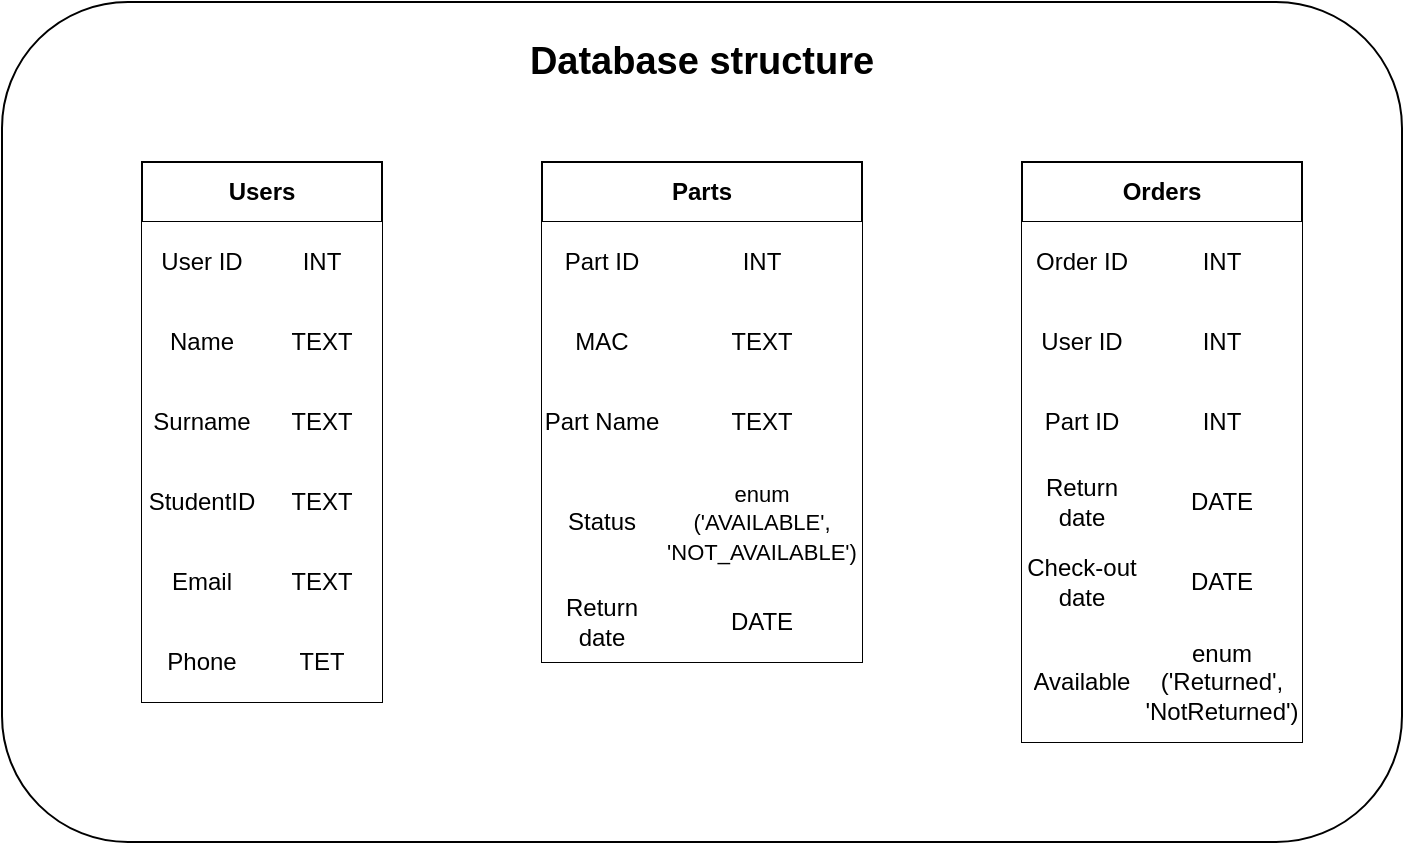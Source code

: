 <mxfile version="14.1.3" type="device"><diagram id="C5RBs43oDa-KdzZeNtuy" name="Page-1"><mxGraphModel dx="1422" dy="762" grid="1" gridSize="10" guides="1" tooltips="1" connect="1" arrows="1" fold="1" page="1" pageScale="1" pageWidth="827" pageHeight="1169" math="0" shadow="0"><root><mxCell id="WIyWlLk6GJQsqaUBKTNV-0"/><mxCell id="WIyWlLk6GJQsqaUBKTNV-1" parent="WIyWlLk6GJQsqaUBKTNV-0"/><mxCell id="i9niHMW2VAxr2laqJfud-29" value="" style="rounded=1;whiteSpace=wrap;html=1;startSize=30;" parent="WIyWlLk6GJQsqaUBKTNV-1" vertex="1"><mxGeometry x="30" y="60" width="700" height="420" as="geometry"/></mxCell><mxCell id="245UQ6HVsyZYWsN1HuCi-42" value="Users" style="shape=table;html=1;whiteSpace=wrap;startSize=30;container=1;collapsible=0;childLayout=tableLayout;fontStyle=1;align=center;" parent="WIyWlLk6GJQsqaUBKTNV-1" vertex="1"><mxGeometry x="100" y="140" width="120" height="270" as="geometry"/></mxCell><mxCell id="245UQ6HVsyZYWsN1HuCi-43" value="" style="shape=partialRectangle;html=1;whiteSpace=wrap;collapsible=0;dropTarget=0;pointerEvents=0;fillColor=none;top=0;left=0;bottom=0;right=0;points=[[0,0.5],[1,0.5]];portConstraint=eastwest;" parent="245UQ6HVsyZYWsN1HuCi-42" vertex="1"><mxGeometry y="30" width="120" height="40" as="geometry"/></mxCell><mxCell id="245UQ6HVsyZYWsN1HuCi-44" value="User ID" style="shape=partialRectangle;html=1;whiteSpace=wrap;connectable=0;top=0;left=0;bottom=0;right=0;overflow=hidden;" parent="245UQ6HVsyZYWsN1HuCi-43" vertex="1"><mxGeometry width="60" height="40" as="geometry"/></mxCell><mxCell id="245UQ6HVsyZYWsN1HuCi-45" value="INT" style="shape=partialRectangle;html=1;whiteSpace=wrap;connectable=0;top=0;left=0;bottom=0;right=0;overflow=hidden;" parent="245UQ6HVsyZYWsN1HuCi-43" vertex="1"><mxGeometry x="60" width="60" height="40" as="geometry"/></mxCell><mxCell id="245UQ6HVsyZYWsN1HuCi-47" value="" style="shape=partialRectangle;html=1;whiteSpace=wrap;collapsible=0;dropTarget=0;pointerEvents=0;fillColor=none;top=0;left=0;bottom=0;right=0;points=[[0,0.5],[1,0.5]];portConstraint=eastwest;" parent="245UQ6HVsyZYWsN1HuCi-42" vertex="1"><mxGeometry y="70" width="120" height="40" as="geometry"/></mxCell><mxCell id="245UQ6HVsyZYWsN1HuCi-48" value="Name" style="shape=partialRectangle;html=1;whiteSpace=wrap;connectable=0;top=0;left=0;bottom=0;right=0;overflow=hidden;" parent="245UQ6HVsyZYWsN1HuCi-47" vertex="1"><mxGeometry width="60" height="40" as="geometry"/></mxCell><mxCell id="245UQ6HVsyZYWsN1HuCi-49" value="TEXT" style="shape=partialRectangle;html=1;whiteSpace=wrap;connectable=0;top=0;left=0;bottom=0;right=0;overflow=hidden;" parent="245UQ6HVsyZYWsN1HuCi-47" vertex="1"><mxGeometry x="60" width="60" height="40" as="geometry"/></mxCell><mxCell id="245UQ6HVsyZYWsN1HuCi-51" value="" style="shape=partialRectangle;html=1;whiteSpace=wrap;collapsible=0;dropTarget=0;pointerEvents=0;fillColor=none;top=0;left=0;bottom=0;right=0;points=[[0,0.5],[1,0.5]];portConstraint=eastwest;" parent="245UQ6HVsyZYWsN1HuCi-42" vertex="1"><mxGeometry y="110" width="120" height="40" as="geometry"/></mxCell><mxCell id="245UQ6HVsyZYWsN1HuCi-52" value="Surname" style="shape=partialRectangle;html=1;whiteSpace=wrap;connectable=0;top=0;left=0;bottom=0;right=0;overflow=hidden;" parent="245UQ6HVsyZYWsN1HuCi-51" vertex="1"><mxGeometry width="60" height="40" as="geometry"/></mxCell><mxCell id="245UQ6HVsyZYWsN1HuCi-53" value="&lt;span&gt;TEXT&lt;/span&gt;" style="shape=partialRectangle;html=1;whiteSpace=wrap;connectable=0;top=0;left=0;bottom=0;right=0;overflow=hidden;" parent="245UQ6HVsyZYWsN1HuCi-51" vertex="1"><mxGeometry x="60" width="60" height="40" as="geometry"/></mxCell><mxCell id="245UQ6HVsyZYWsN1HuCi-94" style="shape=partialRectangle;html=1;whiteSpace=wrap;collapsible=0;dropTarget=0;pointerEvents=0;fillColor=none;top=0;left=0;bottom=0;right=0;points=[[0,0.5],[1,0.5]];portConstraint=eastwest;" parent="245UQ6HVsyZYWsN1HuCi-42" vertex="1"><mxGeometry y="150" width="120" height="40" as="geometry"/></mxCell><mxCell id="245UQ6HVsyZYWsN1HuCi-95" value="StudentID" style="shape=partialRectangle;html=1;whiteSpace=wrap;connectable=0;top=0;left=0;bottom=0;right=0;overflow=hidden;" parent="245UQ6HVsyZYWsN1HuCi-94" vertex="1"><mxGeometry width="60" height="40" as="geometry"/></mxCell><mxCell id="245UQ6HVsyZYWsN1HuCi-96" value="&lt;span&gt;TEXT&lt;/span&gt;" style="shape=partialRectangle;html=1;whiteSpace=wrap;connectable=0;top=0;left=0;bottom=0;right=0;overflow=hidden;" parent="245UQ6HVsyZYWsN1HuCi-94" vertex="1"><mxGeometry x="60" width="60" height="40" as="geometry"/></mxCell><mxCell id="245UQ6HVsyZYWsN1HuCi-97" style="shape=partialRectangle;html=1;whiteSpace=wrap;collapsible=0;dropTarget=0;pointerEvents=0;fillColor=none;top=0;left=0;bottom=0;right=0;points=[[0,0.5],[1,0.5]];portConstraint=eastwest;" parent="245UQ6HVsyZYWsN1HuCi-42" vertex="1"><mxGeometry y="190" width="120" height="40" as="geometry"/></mxCell><mxCell id="245UQ6HVsyZYWsN1HuCi-98" value="Email" style="shape=partialRectangle;html=1;whiteSpace=wrap;connectable=0;top=0;left=0;bottom=0;right=0;overflow=hidden;" parent="245UQ6HVsyZYWsN1HuCi-97" vertex="1"><mxGeometry width="60" height="40" as="geometry"/></mxCell><mxCell id="245UQ6HVsyZYWsN1HuCi-99" value="&lt;span&gt;TEXT&lt;/span&gt;" style="shape=partialRectangle;html=1;whiteSpace=wrap;connectable=0;top=0;left=0;bottom=0;right=0;overflow=hidden;" parent="245UQ6HVsyZYWsN1HuCi-97" vertex="1"><mxGeometry x="60" width="60" height="40" as="geometry"/></mxCell><mxCell id="OEFy-ex8YbHOwzIypTdR-2" style="shape=partialRectangle;html=1;whiteSpace=wrap;collapsible=0;dropTarget=0;pointerEvents=0;fillColor=none;top=0;left=0;bottom=0;right=0;points=[[0,0.5],[1,0.5]];portConstraint=eastwest;" vertex="1" parent="245UQ6HVsyZYWsN1HuCi-42"><mxGeometry y="230" width="120" height="40" as="geometry"/></mxCell><mxCell id="OEFy-ex8YbHOwzIypTdR-3" value="Phone" style="shape=partialRectangle;html=1;whiteSpace=wrap;connectable=0;top=0;left=0;bottom=0;right=0;overflow=hidden;" vertex="1" parent="OEFy-ex8YbHOwzIypTdR-2"><mxGeometry width="60" height="40" as="geometry"/></mxCell><mxCell id="OEFy-ex8YbHOwzIypTdR-4" value="TET" style="shape=partialRectangle;html=1;whiteSpace=wrap;connectable=0;top=0;left=0;bottom=0;right=0;overflow=hidden;" vertex="1" parent="OEFy-ex8YbHOwzIypTdR-2"><mxGeometry x="60" width="60" height="40" as="geometry"/></mxCell><mxCell id="245UQ6HVsyZYWsN1HuCi-68" value="Parts" style="shape=table;html=1;whiteSpace=wrap;startSize=30;container=1;collapsible=0;childLayout=tableLayout;fontStyle=1;align=center;" parent="WIyWlLk6GJQsqaUBKTNV-1" vertex="1"><mxGeometry x="300" y="140" width="160" height="250" as="geometry"/></mxCell><mxCell id="245UQ6HVsyZYWsN1HuCi-69" value="" style="shape=partialRectangle;html=1;whiteSpace=wrap;collapsible=0;dropTarget=0;pointerEvents=0;fillColor=none;top=0;left=0;bottom=0;right=0;points=[[0,0.5],[1,0.5]];portConstraint=eastwest;" parent="245UQ6HVsyZYWsN1HuCi-68" vertex="1"><mxGeometry y="30" width="160" height="40" as="geometry"/></mxCell><mxCell id="245UQ6HVsyZYWsN1HuCi-70" value="Part ID" style="shape=partialRectangle;html=1;whiteSpace=wrap;connectable=0;top=0;left=0;bottom=0;right=0;overflow=hidden;" parent="245UQ6HVsyZYWsN1HuCi-69" vertex="1"><mxGeometry width="60" height="40" as="geometry"/></mxCell><mxCell id="245UQ6HVsyZYWsN1HuCi-71" value="INT" style="shape=partialRectangle;html=1;whiteSpace=wrap;connectable=0;top=0;left=0;bottom=0;right=0;overflow=hidden;" parent="245UQ6HVsyZYWsN1HuCi-69" vertex="1"><mxGeometry x="60" width="100" height="40" as="geometry"/></mxCell><mxCell id="245UQ6HVsyZYWsN1HuCi-73" value="" style="shape=partialRectangle;html=1;whiteSpace=wrap;collapsible=0;dropTarget=0;pointerEvents=0;fillColor=none;top=0;left=0;bottom=0;right=0;points=[[0,0.5],[1,0.5]];portConstraint=eastwest;" parent="245UQ6HVsyZYWsN1HuCi-68" vertex="1"><mxGeometry y="70" width="160" height="40" as="geometry"/></mxCell><mxCell id="245UQ6HVsyZYWsN1HuCi-74" value="MAC" style="shape=partialRectangle;html=1;whiteSpace=wrap;connectable=0;top=0;left=0;bottom=0;right=0;overflow=hidden;" parent="245UQ6HVsyZYWsN1HuCi-73" vertex="1"><mxGeometry width="60" height="40" as="geometry"/></mxCell><mxCell id="245UQ6HVsyZYWsN1HuCi-75" value="&lt;span&gt;TEXT&lt;/span&gt;" style="shape=partialRectangle;html=1;whiteSpace=wrap;connectable=0;top=0;left=0;bottom=0;right=0;overflow=hidden;" parent="245UQ6HVsyZYWsN1HuCi-73" vertex="1"><mxGeometry x="60" width="100" height="40" as="geometry"/></mxCell><mxCell id="245UQ6HVsyZYWsN1HuCi-77" value="" style="shape=partialRectangle;html=1;whiteSpace=wrap;collapsible=0;dropTarget=0;pointerEvents=0;fillColor=none;top=0;left=0;bottom=0;right=0;points=[[0,0.5],[1,0.5]];portConstraint=eastwest;" parent="245UQ6HVsyZYWsN1HuCi-68" vertex="1"><mxGeometry y="110" width="160" height="40" as="geometry"/></mxCell><mxCell id="245UQ6HVsyZYWsN1HuCi-78" value="Part Name" style="shape=partialRectangle;html=1;whiteSpace=wrap;connectable=0;top=0;left=0;bottom=0;right=0;overflow=hidden;" parent="245UQ6HVsyZYWsN1HuCi-77" vertex="1"><mxGeometry width="60" height="40" as="geometry"/></mxCell><mxCell id="245UQ6HVsyZYWsN1HuCi-79" value="&lt;span&gt;TEXT&lt;/span&gt;" style="shape=partialRectangle;html=1;whiteSpace=wrap;connectable=0;top=0;left=0;bottom=0;right=0;overflow=hidden;" parent="245UQ6HVsyZYWsN1HuCi-77" vertex="1"><mxGeometry x="60" width="100" height="40" as="geometry"/></mxCell><mxCell id="OEFy-ex8YbHOwzIypTdR-5" style="shape=partialRectangle;html=1;whiteSpace=wrap;collapsible=0;dropTarget=0;pointerEvents=0;fillColor=none;top=0;left=0;bottom=0;right=0;points=[[0,0.5],[1,0.5]];portConstraint=eastwest;" vertex="1" parent="245UQ6HVsyZYWsN1HuCi-68"><mxGeometry y="150" width="160" height="60" as="geometry"/></mxCell><mxCell id="OEFy-ex8YbHOwzIypTdR-6" value="Status" style="shape=partialRectangle;html=1;whiteSpace=wrap;connectable=0;top=0;left=0;bottom=0;right=0;overflow=hidden;" vertex="1" parent="OEFy-ex8YbHOwzIypTdR-5"><mxGeometry width="60" height="60" as="geometry"/></mxCell><mxCell id="OEFy-ex8YbHOwzIypTdR-7" value="&lt;font style=&quot;font-size: 11px&quot;&gt;enum&lt;br&gt;('AVAILABLE', 'NOT_AVAILABLE')&lt;/font&gt;" style="shape=partialRectangle;html=1;whiteSpace=wrap;connectable=0;top=0;left=0;bottom=0;right=0;overflow=hidden;" vertex="1" parent="OEFy-ex8YbHOwzIypTdR-5"><mxGeometry x="60" width="100" height="60" as="geometry"/></mxCell><mxCell id="OEFy-ex8YbHOwzIypTdR-8" style="shape=partialRectangle;html=1;whiteSpace=wrap;collapsible=0;dropTarget=0;pointerEvents=0;fillColor=none;top=0;left=0;bottom=0;right=0;points=[[0,0.5],[1,0.5]];portConstraint=eastwest;" vertex="1" parent="245UQ6HVsyZYWsN1HuCi-68"><mxGeometry y="210" width="160" height="40" as="geometry"/></mxCell><mxCell id="OEFy-ex8YbHOwzIypTdR-9" value="Return&lt;br&gt;date" style="shape=partialRectangle;html=1;whiteSpace=wrap;connectable=0;top=0;left=0;bottom=0;right=0;overflow=hidden;" vertex="1" parent="OEFy-ex8YbHOwzIypTdR-8"><mxGeometry width="60" height="40" as="geometry"/></mxCell><mxCell id="OEFy-ex8YbHOwzIypTdR-10" value="DATE" style="shape=partialRectangle;html=1;whiteSpace=wrap;connectable=0;top=0;left=0;bottom=0;right=0;overflow=hidden;" vertex="1" parent="OEFy-ex8YbHOwzIypTdR-8"><mxGeometry x="60" width="100" height="40" as="geometry"/></mxCell><mxCell id="245UQ6HVsyZYWsN1HuCi-81" value="Orders" style="shape=table;html=1;whiteSpace=wrap;startSize=30;container=1;collapsible=0;childLayout=tableLayout;fontStyle=1;align=center;" parent="WIyWlLk6GJQsqaUBKTNV-1" vertex="1"><mxGeometry x="540" y="140" width="140" height="290" as="geometry"/></mxCell><mxCell id="245UQ6HVsyZYWsN1HuCi-82" value="" style="shape=partialRectangle;html=1;whiteSpace=wrap;collapsible=0;dropTarget=0;pointerEvents=0;fillColor=none;top=0;left=0;bottom=0;right=0;points=[[0,0.5],[1,0.5]];portConstraint=eastwest;" parent="245UQ6HVsyZYWsN1HuCi-81" vertex="1"><mxGeometry y="30" width="140" height="40" as="geometry"/></mxCell><mxCell id="245UQ6HVsyZYWsN1HuCi-83" value="Order ID" style="shape=partialRectangle;html=1;whiteSpace=wrap;connectable=0;top=0;left=0;bottom=0;right=0;overflow=hidden;" parent="245UQ6HVsyZYWsN1HuCi-82" vertex="1"><mxGeometry width="60" height="40" as="geometry"/></mxCell><mxCell id="245UQ6HVsyZYWsN1HuCi-84" value="INT" style="shape=partialRectangle;html=1;whiteSpace=wrap;connectable=0;top=0;left=0;bottom=0;right=0;overflow=hidden;" parent="245UQ6HVsyZYWsN1HuCi-82" vertex="1"><mxGeometry x="60" width="80" height="40" as="geometry"/></mxCell><mxCell id="245UQ6HVsyZYWsN1HuCi-90" value="" style="shape=partialRectangle;html=1;whiteSpace=wrap;collapsible=0;dropTarget=0;pointerEvents=0;fillColor=none;top=0;left=0;bottom=0;right=0;points=[[0,0.5],[1,0.5]];portConstraint=eastwest;" parent="245UQ6HVsyZYWsN1HuCi-81" vertex="1"><mxGeometry y="70" width="140" height="40" as="geometry"/></mxCell><mxCell id="245UQ6HVsyZYWsN1HuCi-91" value="User ID" style="shape=partialRectangle;html=1;whiteSpace=wrap;connectable=0;top=0;left=0;bottom=0;right=0;overflow=hidden;" parent="245UQ6HVsyZYWsN1HuCi-90" vertex="1"><mxGeometry width="60" height="40" as="geometry"/></mxCell><mxCell id="245UQ6HVsyZYWsN1HuCi-92" value="INT" style="shape=partialRectangle;html=1;whiteSpace=wrap;connectable=0;top=0;left=0;bottom=0;right=0;overflow=hidden;" parent="245UQ6HVsyZYWsN1HuCi-90" vertex="1"><mxGeometry x="60" width="80" height="40" as="geometry"/></mxCell><mxCell id="245UQ6HVsyZYWsN1HuCi-86" value="" style="shape=partialRectangle;html=1;whiteSpace=wrap;collapsible=0;dropTarget=0;pointerEvents=0;fillColor=none;top=0;left=0;bottom=0;right=0;points=[[0,0.5],[1,0.5]];portConstraint=eastwest;" parent="245UQ6HVsyZYWsN1HuCi-81" vertex="1"><mxGeometry y="110" width="140" height="40" as="geometry"/></mxCell><mxCell id="245UQ6HVsyZYWsN1HuCi-87" value="Part ID" style="shape=partialRectangle;html=1;whiteSpace=wrap;connectable=0;top=0;left=0;bottom=0;right=0;overflow=hidden;" parent="245UQ6HVsyZYWsN1HuCi-86" vertex="1"><mxGeometry width="60" height="40" as="geometry"/></mxCell><mxCell id="245UQ6HVsyZYWsN1HuCi-88" value="INT" style="shape=partialRectangle;html=1;whiteSpace=wrap;connectable=0;top=0;left=0;bottom=0;right=0;overflow=hidden;" parent="245UQ6HVsyZYWsN1HuCi-86" vertex="1"><mxGeometry x="60" width="80" height="40" as="geometry"/></mxCell><mxCell id="i9niHMW2VAxr2laqJfud-3" style="shape=partialRectangle;html=1;whiteSpace=wrap;collapsible=0;dropTarget=0;pointerEvents=0;fillColor=none;top=0;left=0;bottom=0;right=0;points=[[0,0.5],[1,0.5]];portConstraint=eastwest;" parent="245UQ6HVsyZYWsN1HuCi-81" vertex="1"><mxGeometry y="150" width="140" height="40" as="geometry"/></mxCell><mxCell id="i9niHMW2VAxr2laqJfud-4" value="&lt;span&gt;Return date&lt;/span&gt;" style="shape=partialRectangle;html=1;whiteSpace=wrap;connectable=0;top=0;left=0;bottom=0;right=0;overflow=hidden;" parent="i9niHMW2VAxr2laqJfud-3" vertex="1"><mxGeometry width="60" height="40" as="geometry"/></mxCell><mxCell id="i9niHMW2VAxr2laqJfud-5" value="&lt;span&gt;DATE&lt;/span&gt;" style="shape=partialRectangle;html=1;whiteSpace=wrap;connectable=0;top=0;left=0;bottom=0;right=0;overflow=hidden;" parent="i9niHMW2VAxr2laqJfud-3" vertex="1"><mxGeometry x="60" width="80" height="40" as="geometry"/></mxCell><mxCell id="i9niHMW2VAxr2laqJfud-6" style="shape=partialRectangle;html=1;whiteSpace=wrap;collapsible=0;dropTarget=0;pointerEvents=0;fillColor=none;top=0;left=0;bottom=0;right=0;points=[[0,0.5],[1,0.5]];portConstraint=eastwest;" parent="245UQ6HVsyZYWsN1HuCi-81" vertex="1"><mxGeometry y="190" width="140" height="40" as="geometry"/></mxCell><mxCell id="i9niHMW2VAxr2laqJfud-7" value="&lt;span&gt;Check-out date&lt;/span&gt;" style="shape=partialRectangle;html=1;whiteSpace=wrap;connectable=0;top=0;left=0;bottom=0;right=0;overflow=hidden;" parent="i9niHMW2VAxr2laqJfud-6" vertex="1"><mxGeometry width="60" height="40" as="geometry"/></mxCell><mxCell id="i9niHMW2VAxr2laqJfud-8" value="&lt;span&gt;DATE&lt;/span&gt;" style="shape=partialRectangle;html=1;whiteSpace=wrap;connectable=0;top=0;left=0;bottom=0;right=0;overflow=hidden;" parent="i9niHMW2VAxr2laqJfud-6" vertex="1"><mxGeometry x="60" width="80" height="40" as="geometry"/></mxCell><mxCell id="i9niHMW2VAxr2laqJfud-9" style="shape=partialRectangle;html=1;whiteSpace=wrap;collapsible=0;dropTarget=0;pointerEvents=0;fillColor=none;top=0;left=0;bottom=0;right=0;points=[[0,0.5],[1,0.5]];portConstraint=eastwest;" parent="245UQ6HVsyZYWsN1HuCi-81" vertex="1"><mxGeometry y="230" width="140" height="60" as="geometry"/></mxCell><mxCell id="i9niHMW2VAxr2laqJfud-10" value="Available" style="shape=partialRectangle;html=1;whiteSpace=wrap;connectable=0;top=0;left=0;bottom=0;right=0;overflow=hidden;" parent="i9niHMW2VAxr2laqJfud-9" vertex="1"><mxGeometry width="60" height="60" as="geometry"/></mxCell><mxCell id="i9niHMW2VAxr2laqJfud-11" value="enum&lt;br&gt;('Returned', 'NotReturned')" style="shape=partialRectangle;html=1;whiteSpace=wrap;connectable=0;top=0;left=0;bottom=0;right=0;overflow=hidden;" parent="i9niHMW2VAxr2laqJfud-9" vertex="1"><mxGeometry x="60" width="80" height="60" as="geometry"/></mxCell><mxCell id="i9niHMW2VAxr2laqJfud-30" value="&lt;font style=&quot;font-size: 19px&quot;&gt;&lt;b&gt;Database structure&lt;/b&gt;&lt;/font&gt;" style="text;html=1;strokeColor=none;fillColor=none;align=center;verticalAlign=middle;whiteSpace=wrap;rounded=0;startSize=30;" parent="WIyWlLk6GJQsqaUBKTNV-1" vertex="1"><mxGeometry x="285" y="60" width="190" height="60" as="geometry"/></mxCell></root></mxGraphModel></diagram></mxfile>